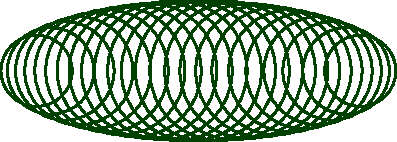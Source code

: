 size(7cm);

real a = 2;
real b = 0.7;
real c = sqrt(a^2 - b^2);
int n = 25;
real pas = 2*a/n;
real d = -a;
pair centre;
real r;
path C;
pen Gv = darkgreen +1;

for(int i=1; i<n; ++i){
  d = d + pas;

  centre = (c^2*d/a^2,0);
  r = b*sqrt(1-c^2*d^2/a^4);

  C = circle(centre,r);

  draw(C,Gv);
} 